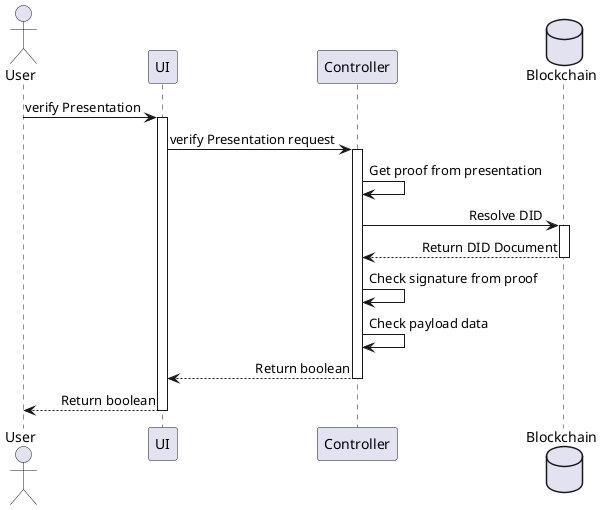 @startuml verifyCredential
skinparam sequenceMessageAlign right
actor User as user 
participant UI as ui
participant Controller as controller
database Blockchain as blockchain

user -> ui++: verify Presentation
ui -> controller++: verify Presentation request
controller -> controller: Get proof from presentation
controller -> blockchain++: Resolve DID
blockchain --> controller: Return DID Document
deactivate blockchain
controller -> controller: Check signature from proof
controller -> controller: Check payload data
controller --> ui: Return boolean
deactivate controller
ui --> user: Return boolean
deactivate ui

@enduml
